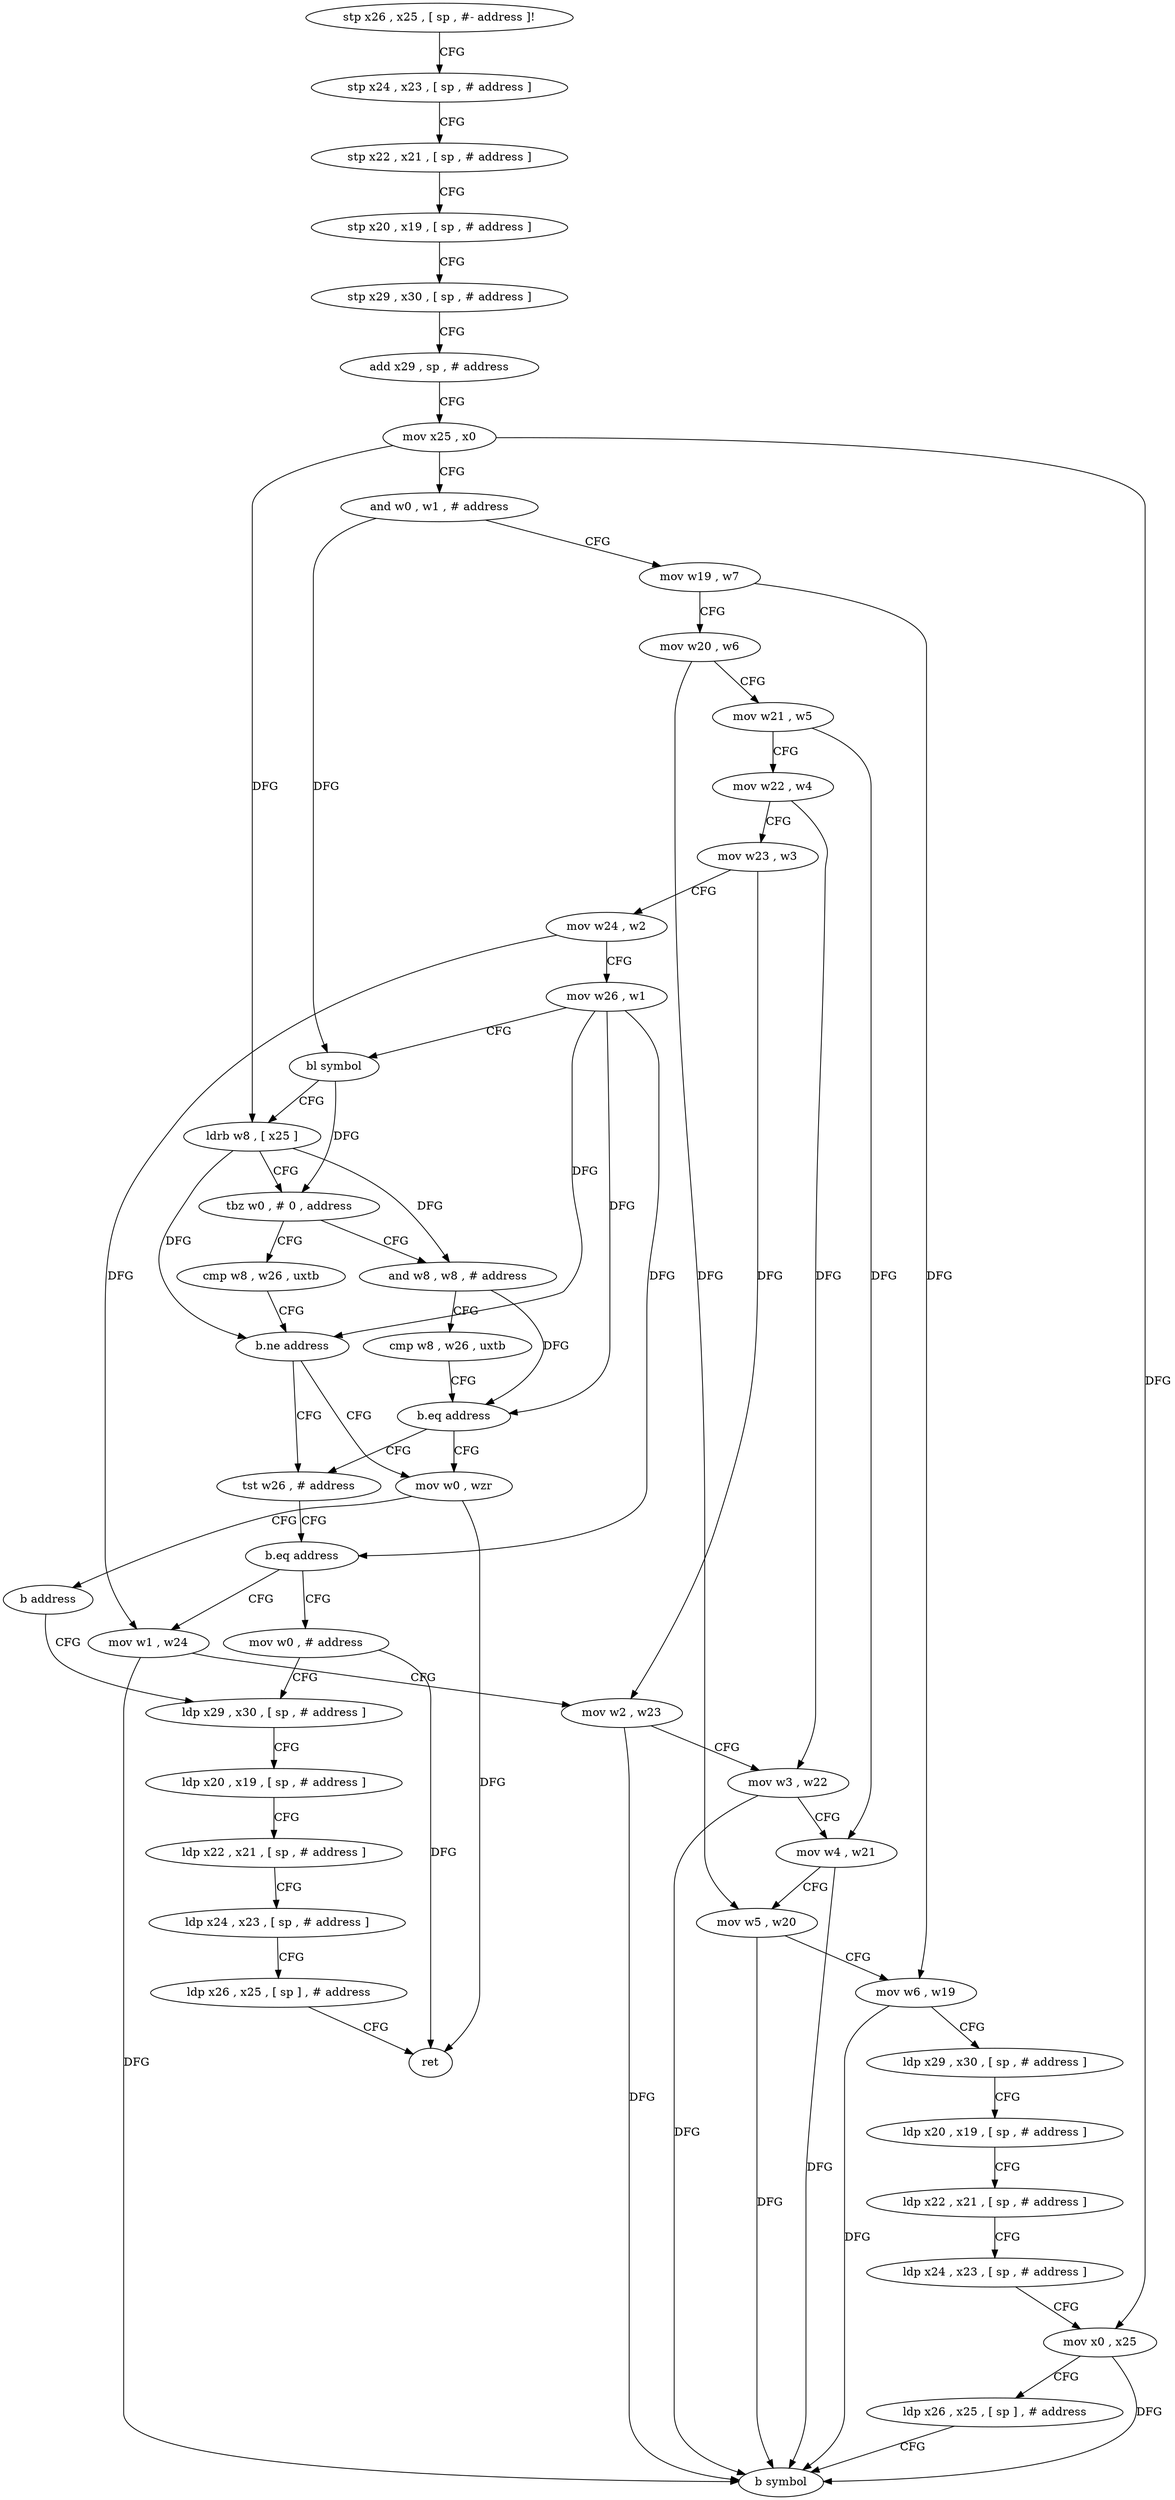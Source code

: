 digraph "func" {
"4211824" [label = "stp x26 , x25 , [ sp , #- address ]!" ]
"4211828" [label = "stp x24 , x23 , [ sp , # address ]" ]
"4211832" [label = "stp x22 , x21 , [ sp , # address ]" ]
"4211836" [label = "stp x20 , x19 , [ sp , # address ]" ]
"4211840" [label = "stp x29 , x30 , [ sp , # address ]" ]
"4211844" [label = "add x29 , sp , # address" ]
"4211848" [label = "mov x25 , x0" ]
"4211852" [label = "and w0 , w1 , # address" ]
"4211856" [label = "mov w19 , w7" ]
"4211860" [label = "mov w20 , w6" ]
"4211864" [label = "mov w21 , w5" ]
"4211868" [label = "mov w22 , w4" ]
"4211872" [label = "mov w23 , w3" ]
"4211876" [label = "mov w24 , w2" ]
"4211880" [label = "mov w26 , w1" ]
"4211884" [label = "bl symbol" ]
"4211888" [label = "ldrb w8 , [ x25 ]" ]
"4211892" [label = "tbz w0 , # 0 , address" ]
"4211916" [label = "cmp w8 , w26 , uxtb" ]
"4211896" [label = "and w8 , w8 , # address" ]
"4211920" [label = "b.ne address" ]
"4211908" [label = "mov w0 , wzr" ]
"4211924" [label = "tst w26 , # address" ]
"4211900" [label = "cmp w8 , w26 , uxtb" ]
"4211904" [label = "b.eq address" ]
"4211912" [label = "b address" ]
"4211988" [label = "ldp x29 , x30 , [ sp , # address ]" ]
"4211928" [label = "b.eq address" ]
"4211984" [label = "mov w0 , # address" ]
"4211932" [label = "mov w1 , w24" ]
"4211992" [label = "ldp x20 , x19 , [ sp , # address ]" ]
"4211996" [label = "ldp x22 , x21 , [ sp , # address ]" ]
"4212000" [label = "ldp x24 , x23 , [ sp , # address ]" ]
"4212004" [label = "ldp x26 , x25 , [ sp ] , # address" ]
"4212008" [label = "ret" ]
"4211936" [label = "mov w2 , w23" ]
"4211940" [label = "mov w3 , w22" ]
"4211944" [label = "mov w4 , w21" ]
"4211948" [label = "mov w5 , w20" ]
"4211952" [label = "mov w6 , w19" ]
"4211956" [label = "ldp x29 , x30 , [ sp , # address ]" ]
"4211960" [label = "ldp x20 , x19 , [ sp , # address ]" ]
"4211964" [label = "ldp x22 , x21 , [ sp , # address ]" ]
"4211968" [label = "ldp x24 , x23 , [ sp , # address ]" ]
"4211972" [label = "mov x0 , x25" ]
"4211976" [label = "ldp x26 , x25 , [ sp ] , # address" ]
"4211980" [label = "b symbol" ]
"4211824" -> "4211828" [ label = "CFG" ]
"4211828" -> "4211832" [ label = "CFG" ]
"4211832" -> "4211836" [ label = "CFG" ]
"4211836" -> "4211840" [ label = "CFG" ]
"4211840" -> "4211844" [ label = "CFG" ]
"4211844" -> "4211848" [ label = "CFG" ]
"4211848" -> "4211852" [ label = "CFG" ]
"4211848" -> "4211888" [ label = "DFG" ]
"4211848" -> "4211972" [ label = "DFG" ]
"4211852" -> "4211856" [ label = "CFG" ]
"4211852" -> "4211884" [ label = "DFG" ]
"4211856" -> "4211860" [ label = "CFG" ]
"4211856" -> "4211952" [ label = "DFG" ]
"4211860" -> "4211864" [ label = "CFG" ]
"4211860" -> "4211948" [ label = "DFG" ]
"4211864" -> "4211868" [ label = "CFG" ]
"4211864" -> "4211944" [ label = "DFG" ]
"4211868" -> "4211872" [ label = "CFG" ]
"4211868" -> "4211940" [ label = "DFG" ]
"4211872" -> "4211876" [ label = "CFG" ]
"4211872" -> "4211936" [ label = "DFG" ]
"4211876" -> "4211880" [ label = "CFG" ]
"4211876" -> "4211932" [ label = "DFG" ]
"4211880" -> "4211884" [ label = "CFG" ]
"4211880" -> "4211920" [ label = "DFG" ]
"4211880" -> "4211904" [ label = "DFG" ]
"4211880" -> "4211928" [ label = "DFG" ]
"4211884" -> "4211888" [ label = "CFG" ]
"4211884" -> "4211892" [ label = "DFG" ]
"4211888" -> "4211892" [ label = "CFG" ]
"4211888" -> "4211920" [ label = "DFG" ]
"4211888" -> "4211896" [ label = "DFG" ]
"4211892" -> "4211916" [ label = "CFG" ]
"4211892" -> "4211896" [ label = "CFG" ]
"4211916" -> "4211920" [ label = "CFG" ]
"4211896" -> "4211900" [ label = "CFG" ]
"4211896" -> "4211904" [ label = "DFG" ]
"4211920" -> "4211908" [ label = "CFG" ]
"4211920" -> "4211924" [ label = "CFG" ]
"4211908" -> "4211912" [ label = "CFG" ]
"4211908" -> "4212008" [ label = "DFG" ]
"4211924" -> "4211928" [ label = "CFG" ]
"4211900" -> "4211904" [ label = "CFG" ]
"4211904" -> "4211924" [ label = "CFG" ]
"4211904" -> "4211908" [ label = "CFG" ]
"4211912" -> "4211988" [ label = "CFG" ]
"4211988" -> "4211992" [ label = "CFG" ]
"4211928" -> "4211984" [ label = "CFG" ]
"4211928" -> "4211932" [ label = "CFG" ]
"4211984" -> "4211988" [ label = "CFG" ]
"4211984" -> "4212008" [ label = "DFG" ]
"4211932" -> "4211936" [ label = "CFG" ]
"4211932" -> "4211980" [ label = "DFG" ]
"4211992" -> "4211996" [ label = "CFG" ]
"4211996" -> "4212000" [ label = "CFG" ]
"4212000" -> "4212004" [ label = "CFG" ]
"4212004" -> "4212008" [ label = "CFG" ]
"4211936" -> "4211940" [ label = "CFG" ]
"4211936" -> "4211980" [ label = "DFG" ]
"4211940" -> "4211944" [ label = "CFG" ]
"4211940" -> "4211980" [ label = "DFG" ]
"4211944" -> "4211948" [ label = "CFG" ]
"4211944" -> "4211980" [ label = "DFG" ]
"4211948" -> "4211952" [ label = "CFG" ]
"4211948" -> "4211980" [ label = "DFG" ]
"4211952" -> "4211956" [ label = "CFG" ]
"4211952" -> "4211980" [ label = "DFG" ]
"4211956" -> "4211960" [ label = "CFG" ]
"4211960" -> "4211964" [ label = "CFG" ]
"4211964" -> "4211968" [ label = "CFG" ]
"4211968" -> "4211972" [ label = "CFG" ]
"4211972" -> "4211976" [ label = "CFG" ]
"4211972" -> "4211980" [ label = "DFG" ]
"4211976" -> "4211980" [ label = "CFG" ]
}
